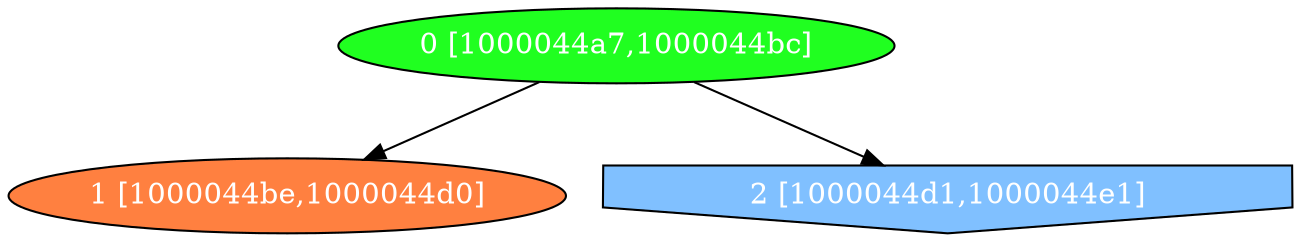 diGraph tar{
	tar_0  [style=filled fillcolor="#20FF20" fontcolor="#ffffff" shape=oval label="0 [1000044a7,1000044bc]"]
	tar_1  [style=filled fillcolor="#FF8040" fontcolor="#ffffff" shape=oval label="1 [1000044be,1000044d0]"]
	tar_2  [style=filled fillcolor="#80C0FF" fontcolor="#ffffff" shape=invhouse label="2 [1000044d1,1000044e1]"]

	tar_0 -> tar_1
	tar_0 -> tar_2
}